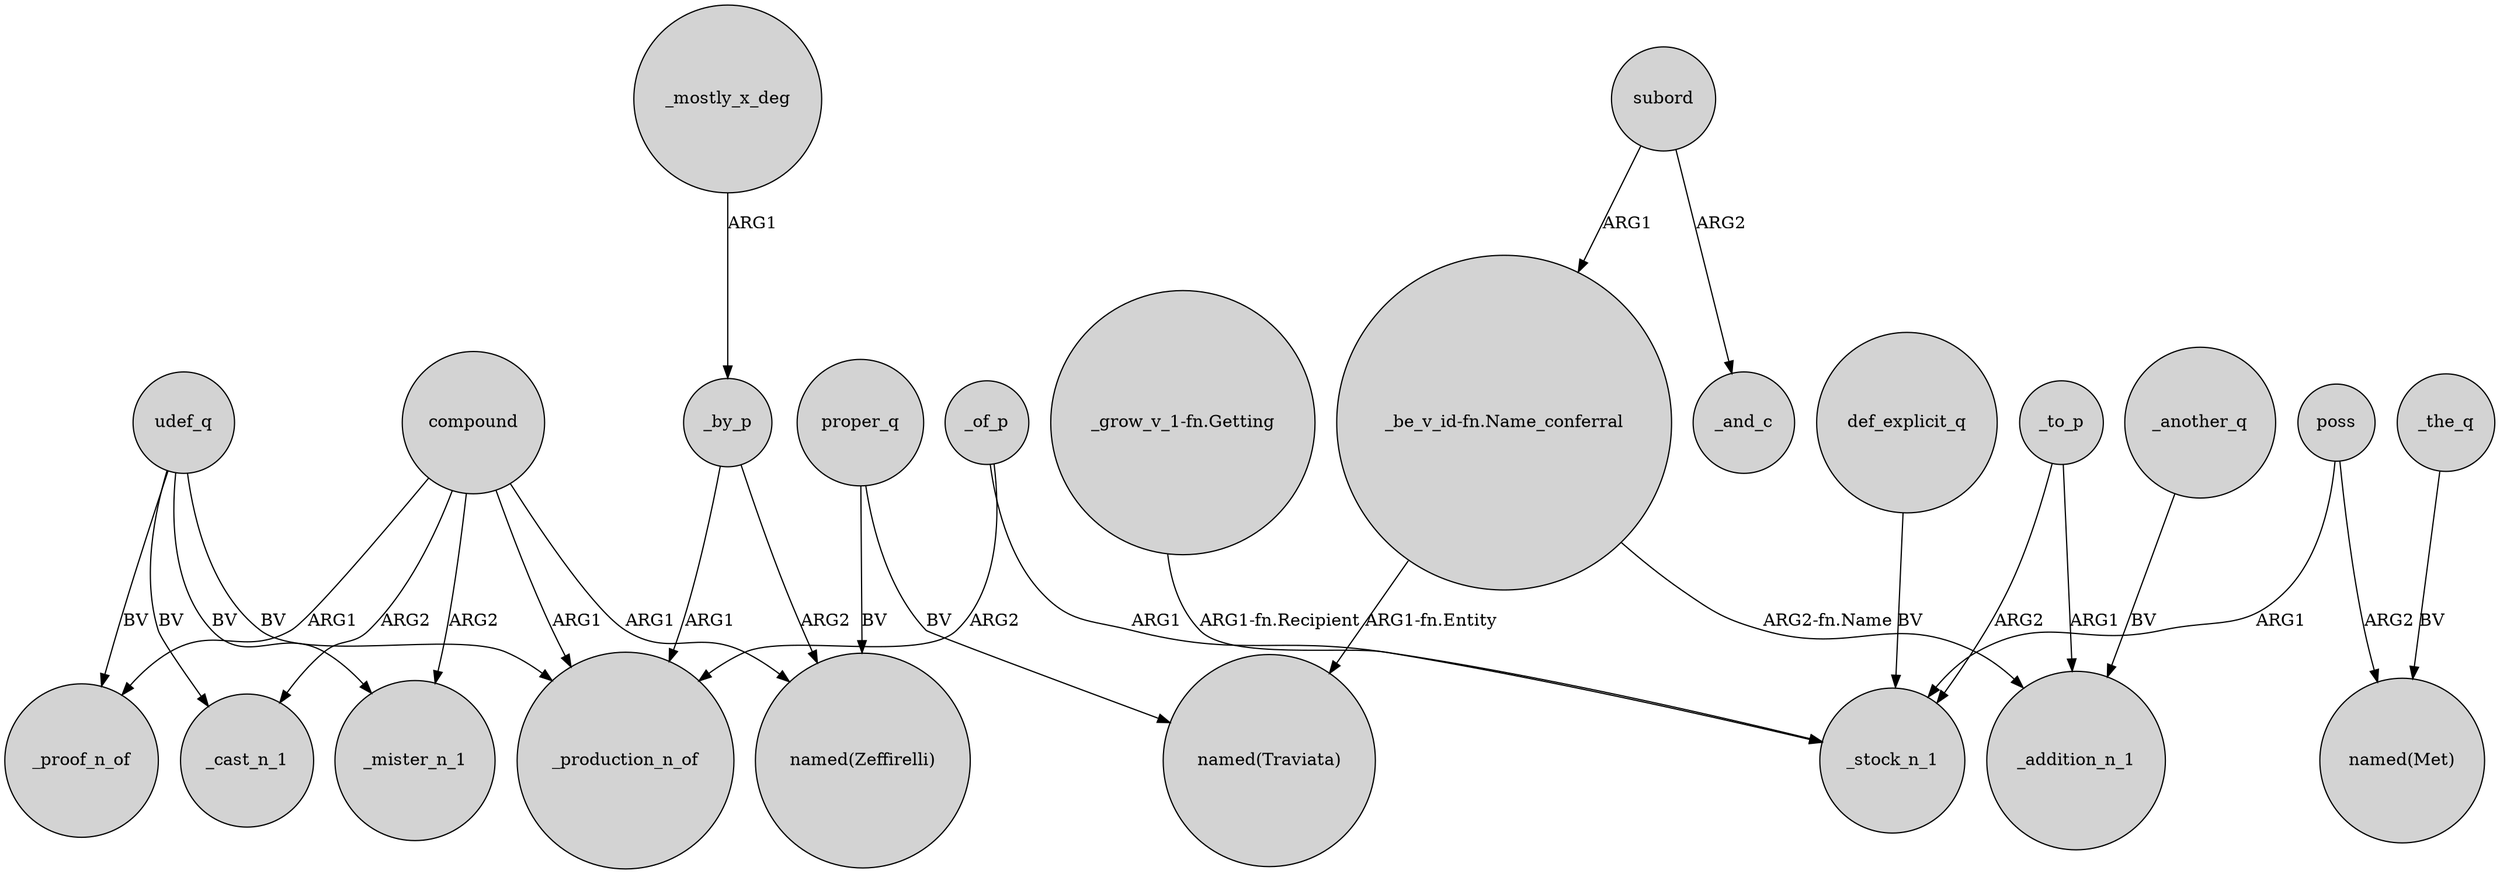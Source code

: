 digraph {
	node [shape=circle style=filled]
	compound -> _mister_n_1 [label=ARG2]
	_of_p -> _production_n_of [label=ARG2]
	"_be_v_id-fn.Name_conferral" -> _addition_n_1 [label="ARG2-fn.Name"]
	_another_q -> _addition_n_1 [label=BV]
	udef_q -> _proof_n_of [label=BV]
	subord -> _and_c [label=ARG2]
	def_explicit_q -> _stock_n_1 [label=BV]
	_by_p -> "named(Zeffirelli)" [label=ARG2]
	udef_q -> _mister_n_1 [label=BV]
	subord -> "_be_v_id-fn.Name_conferral" [label=ARG1]
	_to_p -> _stock_n_1 [label=ARG2]
	compound -> "named(Zeffirelli)" [label=ARG1]
	compound -> _proof_n_of [label=ARG1]
	proper_q -> "named(Traviata)" [label=BV]
	poss -> _stock_n_1 [label=ARG1]
	"_be_v_id-fn.Name_conferral" -> "named(Traviata)" [label="ARG1-fn.Entity"]
	"_grow_v_1-fn.Getting" -> _stock_n_1 [label="ARG1-fn.Recipient"]
	_the_q -> "named(Met)" [label=BV]
	_to_p -> _addition_n_1 [label=ARG1]
	udef_q -> _cast_n_1 [label=BV]
	compound -> _cast_n_1 [label=ARG2]
	poss -> "named(Met)" [label=ARG2]
	_of_p -> _stock_n_1 [label=ARG1]
	_mostly_x_deg -> _by_p [label=ARG1]
	udef_q -> _production_n_of [label=BV]
	compound -> _production_n_of [label=ARG1]
	_by_p -> _production_n_of [label=ARG1]
	proper_q -> "named(Zeffirelli)" [label=BV]
}
